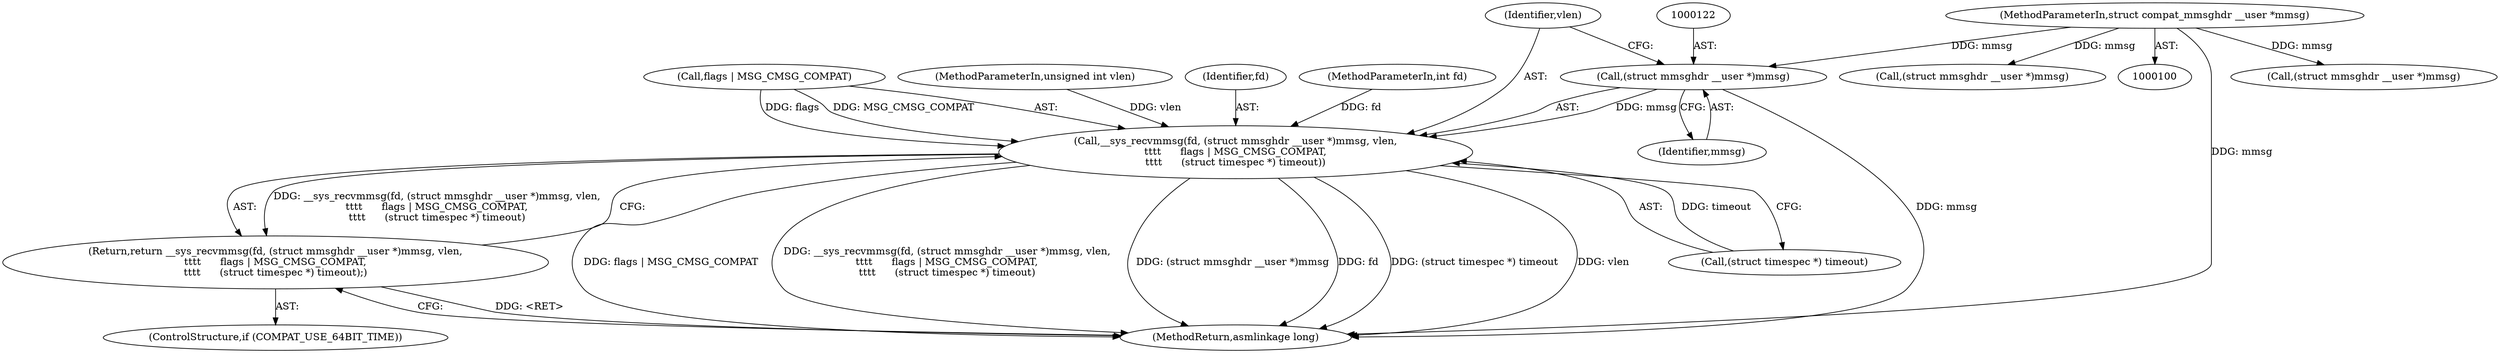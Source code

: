 digraph "1_linux_2def2ef2ae5f3990aabdbe8a755911902707d268@pointer" {
"1000121" [label="(Call,(struct mmsghdr __user *)mmsg)"];
"1000102" [label="(MethodParameterIn,struct compat_mmsghdr __user *mmsg)"];
"1000119" [label="(Call,__sys_recvmmsg(fd, (struct mmsghdr __user *)mmsg, vlen,\n\t\t\t\t      flags | MSG_CMSG_COMPAT,\n\t\t\t\t      (struct timespec *) timeout))"];
"1000118" [label="(Return,return __sys_recvmmsg(fd, (struct mmsghdr __user *)mmsg, vlen,\n\t\t\t\t      flags | MSG_CMSG_COMPAT,\n\t\t\t\t      (struct timespec *) timeout);)"];
"1000102" [label="(MethodParameterIn,struct compat_mmsghdr __user *mmsg)"];
"1000116" [label="(ControlStructure,if (COMPAT_USE_64BIT_TIME))"];
"1000124" [label="(Identifier,vlen)"];
"1000125" [label="(Call,flags | MSG_CMSG_COMPAT)"];
"1000119" [label="(Call,__sys_recvmmsg(fd, (struct mmsghdr __user *)mmsg, vlen,\n\t\t\t\t      flags | MSG_CMSG_COMPAT,\n\t\t\t\t      (struct timespec *) timeout))"];
"1000182" [label="(MethodReturn,asmlinkage long)"];
"1000103" [label="(MethodParameterIn,unsigned int vlen)"];
"1000128" [label="(Call,(struct timespec *) timeout)"];
"1000121" [label="(Call,(struct mmsghdr __user *)mmsg)"];
"1000158" [label="(Call,(struct mmsghdr __user *)mmsg)"];
"1000120" [label="(Identifier,fd)"];
"1000101" [label="(MethodParameterIn,int fd)"];
"1000138" [label="(Call,(struct mmsghdr __user *)mmsg)"];
"1000118" [label="(Return,return __sys_recvmmsg(fd, (struct mmsghdr __user *)mmsg, vlen,\n\t\t\t\t      flags | MSG_CMSG_COMPAT,\n\t\t\t\t      (struct timespec *) timeout);)"];
"1000123" [label="(Identifier,mmsg)"];
"1000121" -> "1000119"  [label="AST: "];
"1000121" -> "1000123"  [label="CFG: "];
"1000122" -> "1000121"  [label="AST: "];
"1000123" -> "1000121"  [label="AST: "];
"1000124" -> "1000121"  [label="CFG: "];
"1000121" -> "1000182"  [label="DDG: mmsg"];
"1000121" -> "1000119"  [label="DDG: mmsg"];
"1000102" -> "1000121"  [label="DDG: mmsg"];
"1000102" -> "1000100"  [label="AST: "];
"1000102" -> "1000182"  [label="DDG: mmsg"];
"1000102" -> "1000138"  [label="DDG: mmsg"];
"1000102" -> "1000158"  [label="DDG: mmsg"];
"1000119" -> "1000118"  [label="AST: "];
"1000119" -> "1000128"  [label="CFG: "];
"1000120" -> "1000119"  [label="AST: "];
"1000124" -> "1000119"  [label="AST: "];
"1000125" -> "1000119"  [label="AST: "];
"1000128" -> "1000119"  [label="AST: "];
"1000118" -> "1000119"  [label="CFG: "];
"1000119" -> "1000182"  [label="DDG: flags | MSG_CMSG_COMPAT"];
"1000119" -> "1000182"  [label="DDG: __sys_recvmmsg(fd, (struct mmsghdr __user *)mmsg, vlen,\n\t\t\t\t      flags | MSG_CMSG_COMPAT,\n\t\t\t\t      (struct timespec *) timeout)"];
"1000119" -> "1000182"  [label="DDG: (struct mmsghdr __user *)mmsg"];
"1000119" -> "1000182"  [label="DDG: fd"];
"1000119" -> "1000182"  [label="DDG: (struct timespec *) timeout"];
"1000119" -> "1000182"  [label="DDG: vlen"];
"1000119" -> "1000118"  [label="DDG: __sys_recvmmsg(fd, (struct mmsghdr __user *)mmsg, vlen,\n\t\t\t\t      flags | MSG_CMSG_COMPAT,\n\t\t\t\t      (struct timespec *) timeout)"];
"1000101" -> "1000119"  [label="DDG: fd"];
"1000103" -> "1000119"  [label="DDG: vlen"];
"1000125" -> "1000119"  [label="DDG: flags"];
"1000125" -> "1000119"  [label="DDG: MSG_CMSG_COMPAT"];
"1000128" -> "1000119"  [label="DDG: timeout"];
"1000118" -> "1000116"  [label="AST: "];
"1000182" -> "1000118"  [label="CFG: "];
"1000118" -> "1000182"  [label="DDG: <RET>"];
}
